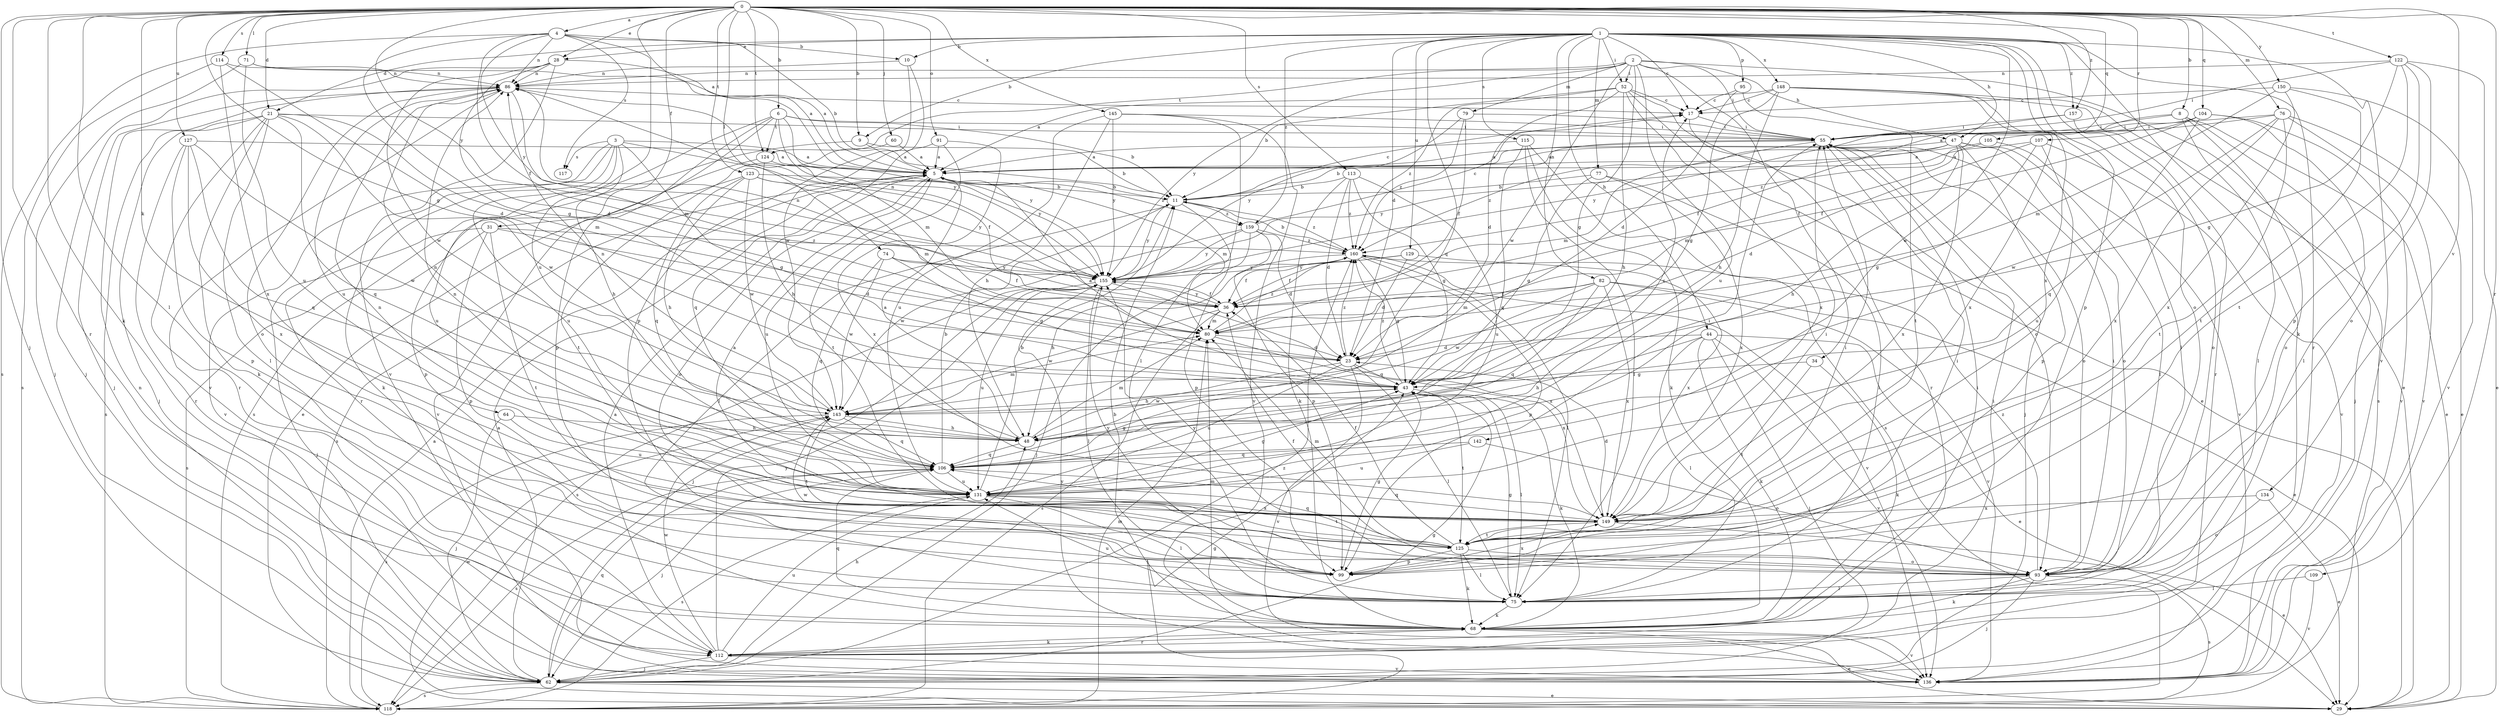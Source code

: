 strict digraph  {
0;
1;
2;
3;
4;
5;
6;
8;
9;
10;
11;
17;
21;
23;
28;
29;
31;
34;
36;
43;
44;
47;
48;
52;
55;
60;
62;
64;
68;
71;
74;
75;
76;
77;
79;
80;
82;
86;
91;
93;
95;
99;
104;
105;
106;
107;
109;
112;
113;
114;
115;
117;
118;
122;
123;
124;
125;
127;
129;
131;
134;
136;
142;
143;
145;
148;
149;
150;
155;
157;
159;
160;
0 -> 4  [label=a];
0 -> 5  [label=a];
0 -> 6  [label=b];
0 -> 8  [label=b];
0 -> 9  [label=b];
0 -> 21  [label=d];
0 -> 28  [label=e];
0 -> 31  [label=f];
0 -> 43  [label=g];
0 -> 60  [label=j];
0 -> 62  [label=j];
0 -> 64  [label=k];
0 -> 68  [label=k];
0 -> 71  [label=l];
0 -> 74  [label=l];
0 -> 75  [label=l];
0 -> 76  [label=m];
0 -> 91  [label=o];
0 -> 104  [label=q];
0 -> 105  [label=q];
0 -> 107  [label=r];
0 -> 109  [label=r];
0 -> 112  [label=r];
0 -> 113  [label=s];
0 -> 114  [label=s];
0 -> 122  [label=t];
0 -> 123  [label=t];
0 -> 124  [label=t];
0 -> 127  [label=u];
0 -> 134  [label=v];
0 -> 145  [label=x];
0 -> 150  [label=y];
0 -> 155  [label=y];
0 -> 157  [label=z];
1 -> 9  [label=b];
1 -> 10  [label=b];
1 -> 17  [label=c];
1 -> 21  [label=d];
1 -> 23  [label=d];
1 -> 28  [label=e];
1 -> 44  [label=h];
1 -> 47  [label=h];
1 -> 52  [label=i];
1 -> 68  [label=k];
1 -> 77  [label=m];
1 -> 82  [label=n];
1 -> 93  [label=o];
1 -> 95  [label=p];
1 -> 99  [label=p];
1 -> 106  [label=q];
1 -> 112  [label=r];
1 -> 115  [label=s];
1 -> 129  [label=u];
1 -> 136  [label=v];
1 -> 142  [label=w];
1 -> 148  [label=x];
1 -> 149  [label=x];
1 -> 157  [label=z];
1 -> 159  [label=z];
2 -> 29  [label=e];
2 -> 34  [label=f];
2 -> 43  [label=g];
2 -> 47  [label=h];
2 -> 52  [label=i];
2 -> 55  [label=i];
2 -> 79  [label=m];
2 -> 86  [label=n];
2 -> 124  [label=t];
2 -> 131  [label=u];
2 -> 143  [label=w];
2 -> 155  [label=y];
3 -> 5  [label=a];
3 -> 36  [label=f];
3 -> 43  [label=g];
3 -> 48  [label=h];
3 -> 68  [label=k];
3 -> 112  [label=r];
3 -> 117  [label=s];
3 -> 131  [label=u];
3 -> 136  [label=v];
4 -> 10  [label=b];
4 -> 11  [label=b];
4 -> 36  [label=f];
4 -> 43  [label=g];
4 -> 86  [label=n];
4 -> 117  [label=s];
4 -> 118  [label=s];
4 -> 131  [label=u];
4 -> 155  [label=y];
5 -> 11  [label=b];
5 -> 80  [label=m];
5 -> 93  [label=o];
5 -> 118  [label=s];
5 -> 131  [label=u];
5 -> 159  [label=z];
6 -> 11  [label=b];
6 -> 29  [label=e];
6 -> 55  [label=i];
6 -> 80  [label=m];
6 -> 99  [label=p];
6 -> 118  [label=s];
6 -> 124  [label=t];
6 -> 155  [label=y];
8 -> 29  [label=e];
8 -> 55  [label=i];
8 -> 62  [label=j];
8 -> 75  [label=l];
8 -> 93  [label=o];
8 -> 155  [label=y];
9 -> 5  [label=a];
9 -> 11  [label=b];
9 -> 131  [label=u];
10 -> 86  [label=n];
10 -> 99  [label=p];
10 -> 143  [label=w];
11 -> 17  [label=c];
11 -> 75  [label=l];
11 -> 99  [label=p];
11 -> 155  [label=y];
11 -> 159  [label=z];
11 -> 160  [label=z];
17 -> 55  [label=i];
17 -> 112  [label=r];
21 -> 55  [label=i];
21 -> 62  [label=j];
21 -> 68  [label=k];
21 -> 75  [label=l];
21 -> 80  [label=m];
21 -> 106  [label=q];
21 -> 112  [label=r];
21 -> 118  [label=s];
21 -> 143  [label=w];
23 -> 43  [label=g];
23 -> 48  [label=h];
23 -> 75  [label=l];
23 -> 131  [label=u];
23 -> 136  [label=v];
23 -> 160  [label=z];
28 -> 5  [label=a];
28 -> 23  [label=d];
28 -> 62  [label=j];
28 -> 86  [label=n];
28 -> 136  [label=v];
28 -> 143  [label=w];
29 -> 143  [label=w];
31 -> 23  [label=d];
31 -> 62  [label=j];
31 -> 99  [label=p];
31 -> 118  [label=s];
31 -> 125  [label=t];
31 -> 160  [label=z];
34 -> 43  [label=g];
34 -> 68  [label=k];
34 -> 125  [label=t];
36 -> 80  [label=m];
36 -> 86  [label=n];
36 -> 118  [label=s];
36 -> 143  [label=w];
36 -> 155  [label=y];
43 -> 5  [label=a];
43 -> 68  [label=k];
43 -> 75  [label=l];
43 -> 125  [label=t];
43 -> 143  [label=w];
43 -> 160  [label=z];
44 -> 23  [label=d];
44 -> 29  [label=e];
44 -> 48  [label=h];
44 -> 62  [label=j];
44 -> 68  [label=k];
44 -> 75  [label=l];
44 -> 136  [label=v];
47 -> 5  [label=a];
47 -> 48  [label=h];
47 -> 75  [label=l];
47 -> 93  [label=o];
47 -> 99  [label=p];
47 -> 149  [label=x];
47 -> 155  [label=y];
47 -> 160  [label=z];
48 -> 5  [label=a];
48 -> 17  [label=c];
48 -> 80  [label=m];
48 -> 86  [label=n];
48 -> 106  [label=q];
52 -> 11  [label=b];
52 -> 17  [label=c];
52 -> 23  [label=d];
52 -> 29  [label=e];
52 -> 48  [label=h];
52 -> 93  [label=o];
52 -> 149  [label=x];
52 -> 160  [label=z];
55 -> 5  [label=a];
55 -> 11  [label=b];
55 -> 62  [label=j];
55 -> 80  [label=m];
55 -> 93  [label=o];
60 -> 5  [label=a];
60 -> 125  [label=t];
62 -> 5  [label=a];
62 -> 29  [label=e];
62 -> 43  [label=g];
62 -> 48  [label=h];
62 -> 86  [label=n];
62 -> 106  [label=q];
62 -> 118  [label=s];
62 -> 160  [label=z];
64 -> 48  [label=h];
64 -> 62  [label=j];
64 -> 131  [label=u];
68 -> 11  [label=b];
68 -> 29  [label=e];
68 -> 55  [label=i];
68 -> 80  [label=m];
68 -> 106  [label=q];
68 -> 112  [label=r];
68 -> 136  [label=v];
71 -> 5  [label=a];
71 -> 62  [label=j];
71 -> 86  [label=n];
71 -> 131  [label=u];
74 -> 36  [label=f];
74 -> 43  [label=g];
74 -> 106  [label=q];
74 -> 143  [label=w];
74 -> 155  [label=y];
75 -> 43  [label=g];
75 -> 68  [label=k];
75 -> 131  [label=u];
76 -> 5  [label=a];
76 -> 29  [label=e];
76 -> 55  [label=i];
76 -> 125  [label=t];
76 -> 136  [label=v];
76 -> 143  [label=w];
76 -> 149  [label=x];
77 -> 11  [label=b];
77 -> 43  [label=g];
77 -> 75  [label=l];
77 -> 149  [label=x];
79 -> 36  [label=f];
79 -> 55  [label=i];
79 -> 155  [label=y];
79 -> 160  [label=z];
80 -> 23  [label=d];
80 -> 149  [label=x];
80 -> 160  [label=z];
82 -> 29  [label=e];
82 -> 36  [label=f];
82 -> 80  [label=m];
82 -> 106  [label=q];
82 -> 136  [label=v];
82 -> 143  [label=w];
82 -> 149  [label=x];
86 -> 17  [label=c];
86 -> 62  [label=j];
86 -> 80  [label=m];
86 -> 93  [label=o];
86 -> 131  [label=u];
86 -> 136  [label=v];
86 -> 155  [label=y];
91 -> 5  [label=a];
91 -> 106  [label=q];
91 -> 125  [label=t];
91 -> 149  [label=x];
93 -> 36  [label=f];
93 -> 55  [label=i];
93 -> 62  [label=j];
93 -> 68  [label=k];
93 -> 75  [label=l];
93 -> 118  [label=s];
93 -> 143  [label=w];
93 -> 155  [label=y];
93 -> 160  [label=z];
95 -> 17  [label=c];
95 -> 23  [label=d];
95 -> 125  [label=t];
99 -> 43  [label=g];
99 -> 55  [label=i];
99 -> 149  [label=x];
99 -> 155  [label=y];
104 -> 36  [label=f];
104 -> 55  [label=i];
104 -> 75  [label=l];
104 -> 106  [label=q];
104 -> 136  [label=v];
104 -> 160  [label=z];
105 -> 5  [label=a];
105 -> 80  [label=m];
105 -> 136  [label=v];
106 -> 11  [label=b];
106 -> 43  [label=g];
106 -> 62  [label=j];
106 -> 118  [label=s];
106 -> 131  [label=u];
107 -> 5  [label=a];
107 -> 23  [label=d];
107 -> 43  [label=g];
107 -> 131  [label=u];
107 -> 136  [label=v];
109 -> 75  [label=l];
109 -> 136  [label=v];
112 -> 5  [label=a];
112 -> 55  [label=i];
112 -> 62  [label=j];
112 -> 68  [label=k];
112 -> 131  [label=u];
112 -> 136  [label=v];
112 -> 143  [label=w];
112 -> 155  [label=y];
113 -> 11  [label=b];
113 -> 23  [label=d];
113 -> 43  [label=g];
113 -> 68  [label=k];
113 -> 131  [label=u];
113 -> 160  [label=z];
114 -> 23  [label=d];
114 -> 86  [label=n];
114 -> 118  [label=s];
114 -> 149  [label=x];
115 -> 5  [label=a];
115 -> 68  [label=k];
115 -> 75  [label=l];
115 -> 106  [label=q];
115 -> 118  [label=s];
118 -> 5  [label=a];
118 -> 43  [label=g];
118 -> 80  [label=m];
122 -> 29  [label=e];
122 -> 43  [label=g];
122 -> 55  [label=i];
122 -> 86  [label=n];
122 -> 93  [label=o];
122 -> 99  [label=p];
122 -> 125  [label=t];
123 -> 11  [label=b];
123 -> 48  [label=h];
123 -> 80  [label=m];
123 -> 99  [label=p];
123 -> 106  [label=q];
123 -> 143  [label=w];
123 -> 155  [label=y];
124 -> 48  [label=h];
124 -> 136  [label=v];
124 -> 155  [label=y];
125 -> 36  [label=f];
125 -> 55  [label=i];
125 -> 68  [label=k];
125 -> 75  [label=l];
125 -> 80  [label=m];
125 -> 93  [label=o];
125 -> 99  [label=p];
125 -> 106  [label=q];
127 -> 5  [label=a];
127 -> 99  [label=p];
127 -> 106  [label=q];
127 -> 112  [label=r];
127 -> 143  [label=w];
127 -> 149  [label=x];
129 -> 23  [label=d];
129 -> 36  [label=f];
129 -> 149  [label=x];
129 -> 155  [label=y];
131 -> 11  [label=b];
131 -> 43  [label=g];
131 -> 55  [label=i];
131 -> 75  [label=l];
131 -> 86  [label=n];
131 -> 118  [label=s];
131 -> 125  [label=t];
131 -> 149  [label=x];
134 -> 29  [label=e];
134 -> 93  [label=o];
134 -> 149  [label=x];
136 -> 155  [label=y];
142 -> 93  [label=o];
142 -> 106  [label=q];
142 -> 131  [label=u];
143 -> 48  [label=h];
143 -> 80  [label=m];
143 -> 86  [label=n];
143 -> 106  [label=q];
143 -> 118  [label=s];
143 -> 125  [label=t];
145 -> 48  [label=h];
145 -> 55  [label=i];
145 -> 75  [label=l];
145 -> 131  [label=u];
145 -> 136  [label=v];
145 -> 155  [label=y];
148 -> 5  [label=a];
148 -> 17  [label=c];
148 -> 43  [label=g];
148 -> 48  [label=h];
148 -> 75  [label=l];
148 -> 112  [label=r];
148 -> 118  [label=s];
148 -> 149  [label=x];
149 -> 5  [label=a];
149 -> 23  [label=d];
149 -> 29  [label=e];
149 -> 55  [label=i];
149 -> 86  [label=n];
149 -> 106  [label=q];
149 -> 125  [label=t];
150 -> 17  [label=c];
150 -> 80  [label=m];
150 -> 125  [label=t];
150 -> 136  [label=v];
150 -> 149  [label=x];
155 -> 36  [label=f];
155 -> 62  [label=j];
155 -> 75  [label=l];
155 -> 86  [label=n];
155 -> 118  [label=s];
155 -> 131  [label=u];
155 -> 149  [label=x];
157 -> 36  [label=f];
157 -> 55  [label=i];
157 -> 93  [label=o];
159 -> 17  [label=c];
159 -> 23  [label=d];
159 -> 62  [label=j];
159 -> 99  [label=p];
159 -> 143  [label=w];
159 -> 155  [label=y];
159 -> 160  [label=z];
160 -> 11  [label=b];
160 -> 36  [label=f];
160 -> 43  [label=g];
160 -> 48  [label=h];
160 -> 75  [label=l];
160 -> 99  [label=p];
160 -> 136  [label=v];
160 -> 155  [label=y];
}
